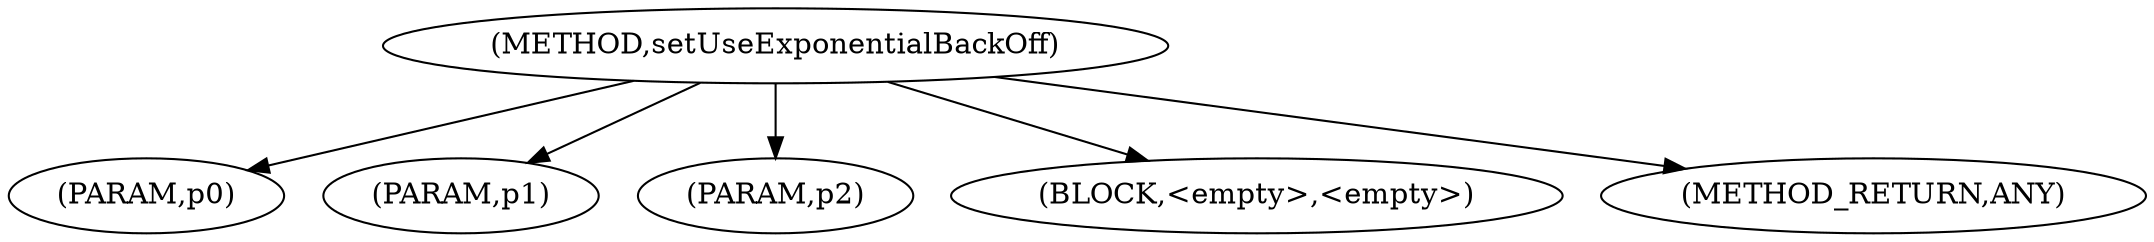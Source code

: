 digraph "setUseExponentialBackOff" {  
"459" [label = <(METHOD,setUseExponentialBackOff)> ]
"460" [label = <(PARAM,p0)> ]
"461" [label = <(PARAM,p1)> ]
"462" [label = <(PARAM,p2)> ]
"463" [label = <(BLOCK,&lt;empty&gt;,&lt;empty&gt;)> ]
"464" [label = <(METHOD_RETURN,ANY)> ]
  "459" -> "460" 
  "459" -> "461" 
  "459" -> "463" 
  "459" -> "462" 
  "459" -> "464" 
}
